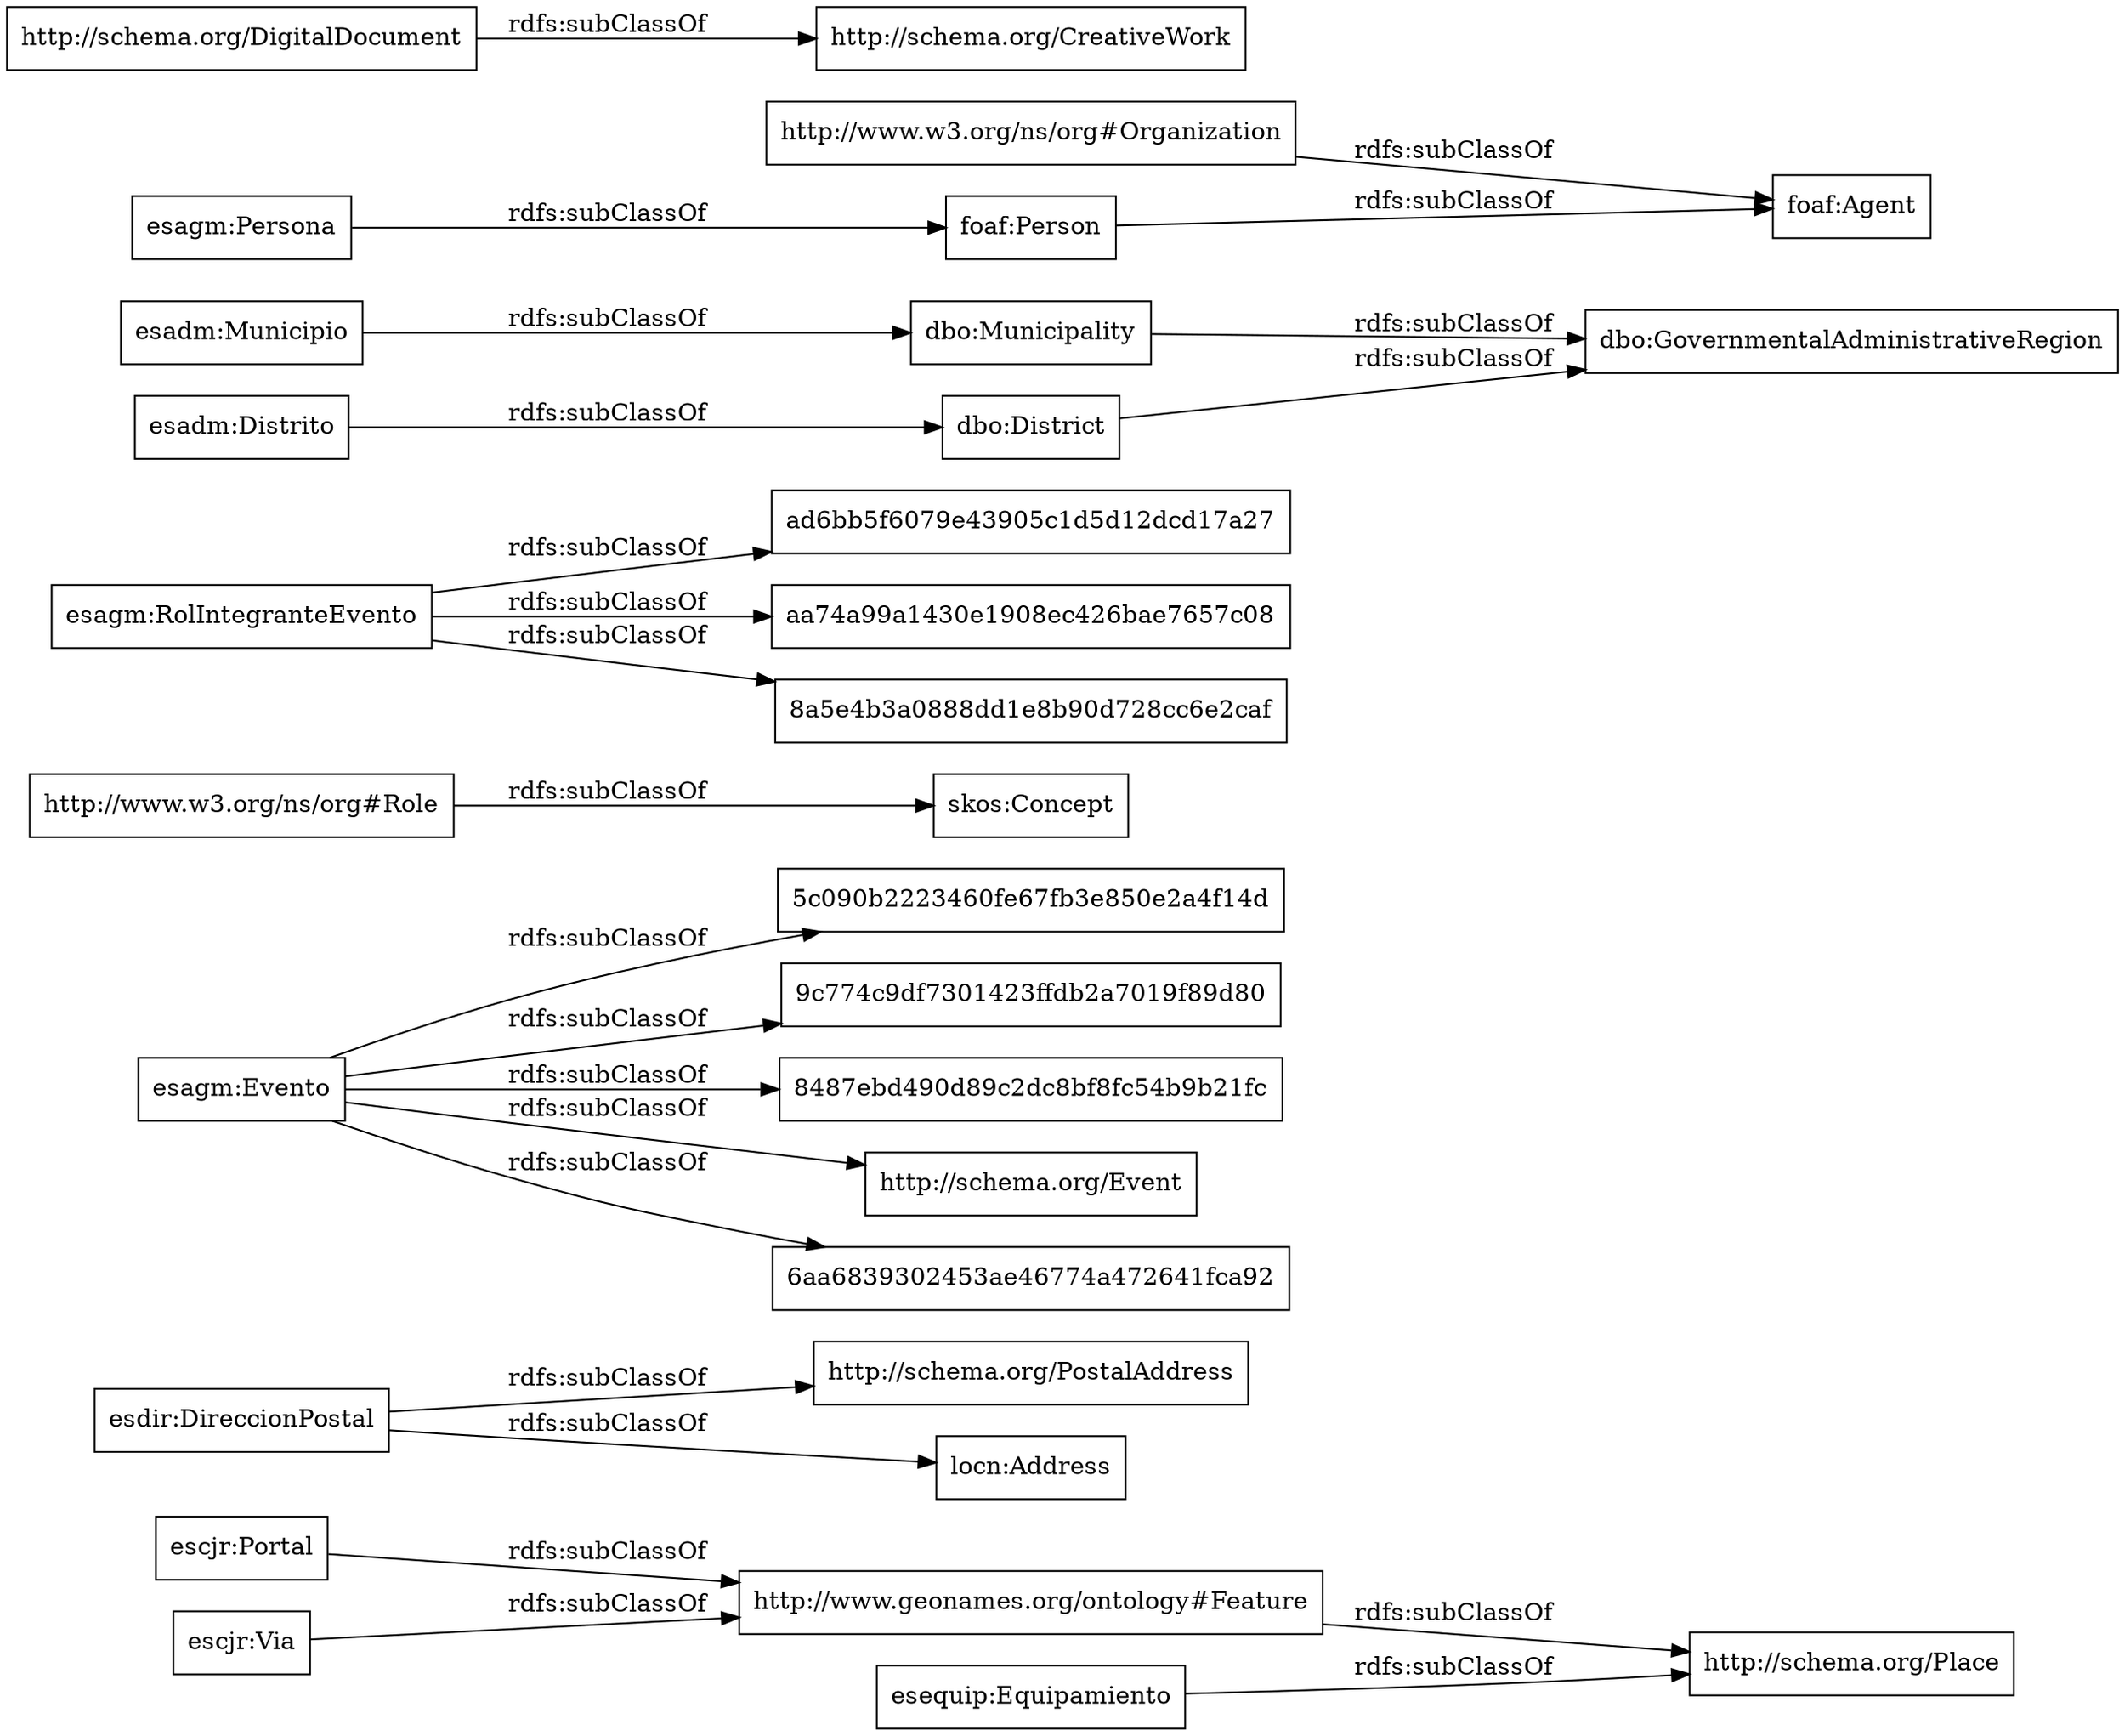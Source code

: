 digraph ar2dtool_diagram { 
rankdir=LR;
size="1000"
node [shape = rectangle, color="black"]; "escjr:Portal" "esdir:DireccionPostal" "5c090b2223460fe67fb3e850e2a4f14d" "9c774c9df7301423ffdb2a7019f89d80" "http://www.w3.org/ns/org#Role" "http://www.geonames.org/ontology#Feature" "esagm:RolIntegranteEvento" "escjr:Via" "esagm:Evento" "esadm:Municipio" "ad6bb5f6079e43905c1d5d12dcd17a27" "foaf:Person" "http://schema.org/PostalAddress" "http://schema.org/CreativeWork" "locn:Address" "http://www.w3.org/ns/org#Organization" "aa74a99a1430e1908ec426bae7657c08" "esagm:Persona" "foaf:Agent" "dbo:GovernmentalAdministrativeRegion" "skos:Concept" "http://schema.org/Place" "8a5e4b3a0888dd1e8b90d728cc6e2caf" "http://schema.org/DigitalDocument" "8487ebd490d89c2dc8bf8fc54b9b21fc" "dbo:District" "http://schema.org/Event" "esequip:Equipamiento" "6aa6839302453ae46774a472641fca92" "dbo:Municipality" "esadm:Distrito" ; /*classes style*/
	"http://www.geonames.org/ontology#Feature" -> "http://schema.org/Place" [ label = "rdfs:subClassOf" ];
	"http://www.w3.org/ns/org#Organization" -> "foaf:Agent" [ label = "rdfs:subClassOf" ];
	"http://www.w3.org/ns/org#Role" -> "skos:Concept" [ label = "rdfs:subClassOf" ];
	"foaf:Person" -> "foaf:Agent" [ label = "rdfs:subClassOf" ];
	"esadm:Distrito" -> "dbo:District" [ label = "rdfs:subClassOf" ];
	"esagm:Persona" -> "foaf:Person" [ label = "rdfs:subClassOf" ];
	"dbo:Municipality" -> "dbo:GovernmentalAdministrativeRegion" [ label = "rdfs:subClassOf" ];
	"escjr:Portal" -> "http://www.geonames.org/ontology#Feature" [ label = "rdfs:subClassOf" ];
	"dbo:District" -> "dbo:GovernmentalAdministrativeRegion" [ label = "rdfs:subClassOf" ];
	"esagm:Evento" -> "http://schema.org/Event" [ label = "rdfs:subClassOf" ];
	"esagm:Evento" -> "5c090b2223460fe67fb3e850e2a4f14d" [ label = "rdfs:subClassOf" ];
	"esagm:Evento" -> "8487ebd490d89c2dc8bf8fc54b9b21fc" [ label = "rdfs:subClassOf" ];
	"esagm:Evento" -> "6aa6839302453ae46774a472641fca92" [ label = "rdfs:subClassOf" ];
	"esagm:Evento" -> "9c774c9df7301423ffdb2a7019f89d80" [ label = "rdfs:subClassOf" ];
	"esequip:Equipamiento" -> "http://schema.org/Place" [ label = "rdfs:subClassOf" ];
	"escjr:Via" -> "http://www.geonames.org/ontology#Feature" [ label = "rdfs:subClassOf" ];
	"http://schema.org/DigitalDocument" -> "http://schema.org/CreativeWork" [ label = "rdfs:subClassOf" ];
	"esagm:RolIntegranteEvento" -> "aa74a99a1430e1908ec426bae7657c08" [ label = "rdfs:subClassOf" ];
	"esagm:RolIntegranteEvento" -> "ad6bb5f6079e43905c1d5d12dcd17a27" [ label = "rdfs:subClassOf" ];
	"esagm:RolIntegranteEvento" -> "8a5e4b3a0888dd1e8b90d728cc6e2caf" [ label = "rdfs:subClassOf" ];
	"esdir:DireccionPostal" -> "locn:Address" [ label = "rdfs:subClassOf" ];
	"esdir:DireccionPostal" -> "http://schema.org/PostalAddress" [ label = "rdfs:subClassOf" ];
	"esadm:Municipio" -> "dbo:Municipality" [ label = "rdfs:subClassOf" ];

}
